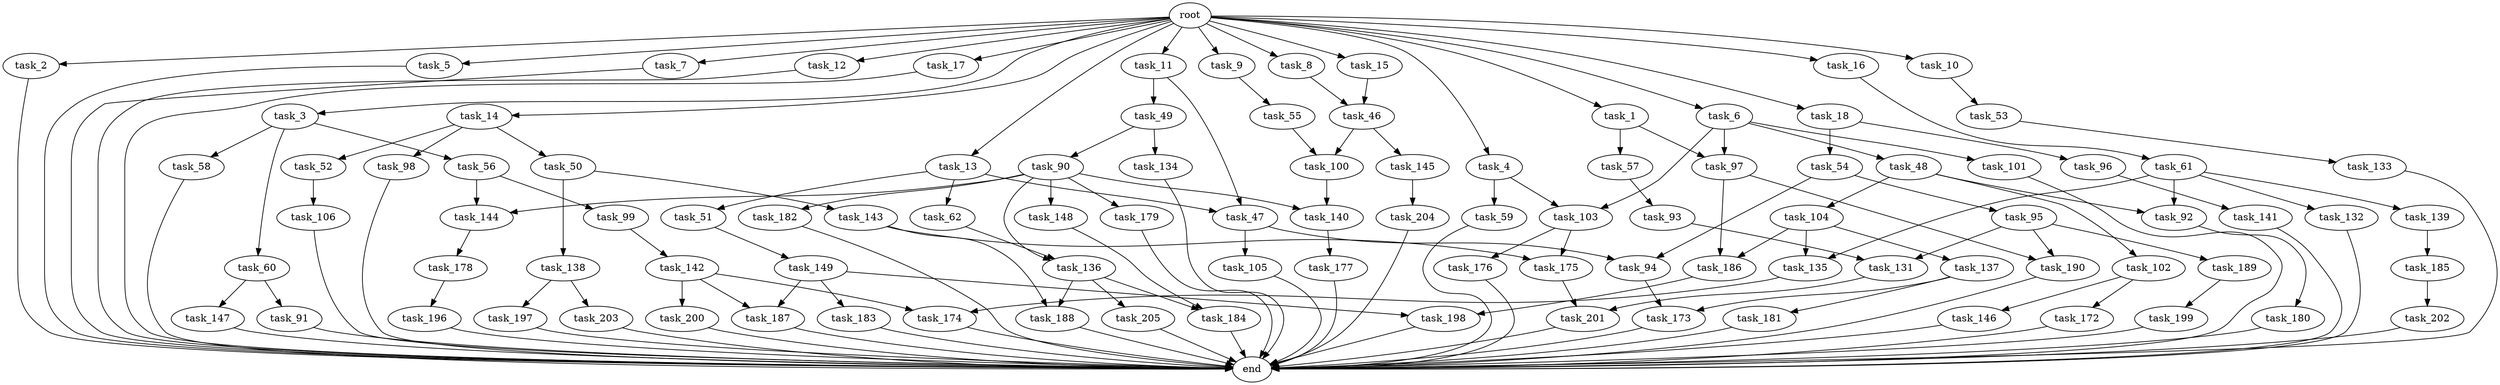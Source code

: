 digraph G {
  root [size="0.000000"];
  task_1 [size="102.400000"];
  task_2 [size="102.400000"];
  task_3 [size="102.400000"];
  task_4 [size="102.400000"];
  task_5 [size="102.400000"];
  task_6 [size="102.400000"];
  task_7 [size="102.400000"];
  task_8 [size="102.400000"];
  task_9 [size="102.400000"];
  task_10 [size="102.400000"];
  task_11 [size="102.400000"];
  task_12 [size="102.400000"];
  task_13 [size="102.400000"];
  task_14 [size="102.400000"];
  task_15 [size="102.400000"];
  task_16 [size="102.400000"];
  task_17 [size="102.400000"];
  task_18 [size="102.400000"];
  task_46 [size="68719476736.000000"];
  task_47 [size="11166914969.600000"];
  task_48 [size="42090679500.800003"];
  task_49 [size="7730941132.800000"];
  task_50 [size="85899345920.000000"];
  task_51 [size="3435973836.800000"];
  task_52 [size="85899345920.000000"];
  task_53 [size="13743895347.200001"];
  task_54 [size="42090679500.800003"];
  task_55 [size="42090679500.800003"];
  task_56 [size="42090679500.800003"];
  task_57 [size="42090679500.800003"];
  task_58 [size="42090679500.800003"];
  task_59 [size="21474836480.000000"];
  task_60 [size="42090679500.800003"];
  task_61 [size="7730941132.800000"];
  task_62 [size="3435973836.800000"];
  task_90 [size="54975581388.800003"];
  task_91 [size="42090679500.800003"];
  task_92 [size="100502234726.400009"];
  task_93 [size="42090679500.800003"];
  task_94 [size="6871947673.600000"];
  task_95 [size="3435973836.800000"];
  task_96 [size="42090679500.800003"];
  task_97 [size="84181359001.600006"];
  task_98 [size="85899345920.000000"];
  task_99 [size="13743895347.200001"];
  task_100 [size="24910810316.800003"];
  task_101 [size="42090679500.800003"];
  task_102 [size="30923764531.200001"];
  task_103 [size="63565515980.800003"];
  task_104 [size="30923764531.200001"];
  task_105 [size="3435973836.800000"];
  task_106 [size="69578470195.199997"];
  task_131 [size="77309411328.000000"];
  task_132 [size="69578470195.199997"];
  task_133 [size="69578470195.199997"];
  task_134 [size="54975581388.800003"];
  task_135 [size="77309411328.000000"];
  task_136 [size="109951162777.600006"];
  task_137 [size="7730941132.800000"];
  task_138 [size="85899345920.000000"];
  task_139 [size="69578470195.199997"];
  task_140 [size="62706522521.600006"];
  task_141 [size="85899345920.000000"];
  task_142 [size="7730941132.800000"];
  task_143 [size="85899345920.000000"];
  task_144 [size="68719476736.000000"];
  task_145 [size="21474836480.000000"];
  task_146 [size="85899345920.000000"];
  task_147 [size="42090679500.800003"];
  task_148 [size="54975581388.800003"];
  task_149 [size="42090679500.800003"];
  task_172 [size="85899345920.000000"];
  task_173 [size="49821620633.600006"];
  task_174 [size="111669149696.000000"];
  task_175 [size="63565515980.800003"];
  task_176 [size="21474836480.000000"];
  task_177 [size="13743895347.200001"];
  task_178 [size="3435973836.800000"];
  task_179 [size="54975581388.800003"];
  task_180 [size="42090679500.800003"];
  task_181 [size="7730941132.800000"];
  task_182 [size="54975581388.800003"];
  task_183 [size="13743895347.200001"];
  task_184 [size="17179869184.000000"];
  task_185 [size="7730941132.800000"];
  task_186 [size="62706522521.600006"];
  task_187 [size="55834574848.000000"];
  task_188 [size="55834574848.000000"];
  task_189 [size="69578470195.199997"];
  task_190 [size="124554051584.000000"];
  task_196 [size="69578470195.199997"];
  task_197 [size="7730941132.800000"];
  task_198 [size="35218731827.200005"];
  task_199 [size="30923764531.200001"];
  task_200 [size="42090679500.800003"];
  task_201 [size="139156940390.399994"];
  task_202 [size="69578470195.199997"];
  task_203 [size="7730941132.800000"];
  task_204 [size="85899345920.000000"];
  task_205 [size="13743895347.200001"];
  end [size="0.000000"];

  root -> task_1 [size="1.000000"];
  root -> task_2 [size="1.000000"];
  root -> task_3 [size="1.000000"];
  root -> task_4 [size="1.000000"];
  root -> task_5 [size="1.000000"];
  root -> task_6 [size="1.000000"];
  root -> task_7 [size="1.000000"];
  root -> task_8 [size="1.000000"];
  root -> task_9 [size="1.000000"];
  root -> task_10 [size="1.000000"];
  root -> task_11 [size="1.000000"];
  root -> task_12 [size="1.000000"];
  root -> task_13 [size="1.000000"];
  root -> task_14 [size="1.000000"];
  root -> task_15 [size="1.000000"];
  root -> task_16 [size="1.000000"];
  root -> task_17 [size="1.000000"];
  root -> task_18 [size="1.000000"];
  task_1 -> task_57 [size="411041792.000000"];
  task_1 -> task_97 [size="411041792.000000"];
  task_2 -> end [size="1.000000"];
  task_3 -> task_56 [size="411041792.000000"];
  task_3 -> task_58 [size="411041792.000000"];
  task_3 -> task_60 [size="411041792.000000"];
  task_4 -> task_59 [size="209715200.000000"];
  task_4 -> task_103 [size="209715200.000000"];
  task_5 -> end [size="1.000000"];
  task_6 -> task_48 [size="411041792.000000"];
  task_6 -> task_97 [size="411041792.000000"];
  task_6 -> task_101 [size="411041792.000000"];
  task_6 -> task_103 [size="411041792.000000"];
  task_7 -> end [size="1.000000"];
  task_8 -> task_46 [size="536870912.000000"];
  task_9 -> task_55 [size="411041792.000000"];
  task_10 -> task_53 [size="134217728.000000"];
  task_11 -> task_47 [size="75497472.000000"];
  task_11 -> task_49 [size="75497472.000000"];
  task_12 -> end [size="1.000000"];
  task_13 -> task_47 [size="33554432.000000"];
  task_13 -> task_51 [size="33554432.000000"];
  task_13 -> task_62 [size="33554432.000000"];
  task_14 -> task_50 [size="838860800.000000"];
  task_14 -> task_52 [size="838860800.000000"];
  task_14 -> task_98 [size="838860800.000000"];
  task_15 -> task_46 [size="134217728.000000"];
  task_16 -> task_61 [size="75497472.000000"];
  task_17 -> end [size="1.000000"];
  task_18 -> task_54 [size="411041792.000000"];
  task_18 -> task_96 [size="411041792.000000"];
  task_46 -> task_100 [size="209715200.000000"];
  task_46 -> task_145 [size="209715200.000000"];
  task_47 -> task_94 [size="33554432.000000"];
  task_47 -> task_105 [size="33554432.000000"];
  task_48 -> task_92 [size="301989888.000000"];
  task_48 -> task_102 [size="301989888.000000"];
  task_48 -> task_104 [size="301989888.000000"];
  task_49 -> task_90 [size="536870912.000000"];
  task_49 -> task_134 [size="536870912.000000"];
  task_50 -> task_138 [size="838860800.000000"];
  task_50 -> task_143 [size="838860800.000000"];
  task_51 -> task_149 [size="411041792.000000"];
  task_52 -> task_106 [size="679477248.000000"];
  task_53 -> task_133 [size="679477248.000000"];
  task_54 -> task_94 [size="33554432.000000"];
  task_54 -> task_95 [size="33554432.000000"];
  task_55 -> task_100 [size="33554432.000000"];
  task_56 -> task_99 [size="134217728.000000"];
  task_56 -> task_144 [size="134217728.000000"];
  task_57 -> task_93 [size="411041792.000000"];
  task_58 -> end [size="1.000000"];
  task_59 -> end [size="1.000000"];
  task_60 -> task_91 [size="411041792.000000"];
  task_60 -> task_147 [size="411041792.000000"];
  task_61 -> task_92 [size="679477248.000000"];
  task_61 -> task_132 [size="679477248.000000"];
  task_61 -> task_135 [size="679477248.000000"];
  task_61 -> task_139 [size="679477248.000000"];
  task_62 -> task_136 [size="536870912.000000"];
  task_90 -> task_136 [size="536870912.000000"];
  task_90 -> task_140 [size="536870912.000000"];
  task_90 -> task_144 [size="536870912.000000"];
  task_90 -> task_148 [size="536870912.000000"];
  task_90 -> task_179 [size="536870912.000000"];
  task_90 -> task_182 [size="536870912.000000"];
  task_91 -> end [size="1.000000"];
  task_92 -> task_180 [size="411041792.000000"];
  task_93 -> task_131 [size="75497472.000000"];
  task_94 -> task_173 [size="411041792.000000"];
  task_95 -> task_131 [size="679477248.000000"];
  task_95 -> task_189 [size="679477248.000000"];
  task_95 -> task_190 [size="679477248.000000"];
  task_96 -> task_141 [size="838860800.000000"];
  task_97 -> task_186 [size="536870912.000000"];
  task_97 -> task_190 [size="536870912.000000"];
  task_98 -> end [size="1.000000"];
  task_99 -> task_142 [size="75497472.000000"];
  task_100 -> task_140 [size="75497472.000000"];
  task_101 -> end [size="1.000000"];
  task_102 -> task_146 [size="838860800.000000"];
  task_102 -> task_172 [size="838860800.000000"];
  task_103 -> task_175 [size="209715200.000000"];
  task_103 -> task_176 [size="209715200.000000"];
  task_104 -> task_135 [size="75497472.000000"];
  task_104 -> task_137 [size="75497472.000000"];
  task_104 -> task_186 [size="75497472.000000"];
  task_105 -> end [size="1.000000"];
  task_106 -> end [size="1.000000"];
  task_131 -> task_201 [size="679477248.000000"];
  task_132 -> end [size="1.000000"];
  task_133 -> end [size="1.000000"];
  task_134 -> end [size="1.000000"];
  task_135 -> task_174 [size="679477248.000000"];
  task_136 -> task_184 [size="134217728.000000"];
  task_136 -> task_188 [size="134217728.000000"];
  task_136 -> task_205 [size="134217728.000000"];
  task_137 -> task_173 [size="75497472.000000"];
  task_137 -> task_181 [size="75497472.000000"];
  task_138 -> task_197 [size="75497472.000000"];
  task_138 -> task_203 [size="75497472.000000"];
  task_139 -> task_185 [size="75497472.000000"];
  task_140 -> task_177 [size="134217728.000000"];
  task_141 -> end [size="1.000000"];
  task_142 -> task_174 [size="411041792.000000"];
  task_142 -> task_187 [size="411041792.000000"];
  task_142 -> task_200 [size="411041792.000000"];
  task_143 -> task_175 [size="411041792.000000"];
  task_143 -> task_188 [size="411041792.000000"];
  task_144 -> task_178 [size="33554432.000000"];
  task_145 -> task_204 [size="838860800.000000"];
  task_146 -> end [size="1.000000"];
  task_147 -> end [size="1.000000"];
  task_148 -> task_184 [size="33554432.000000"];
  task_149 -> task_183 [size="134217728.000000"];
  task_149 -> task_187 [size="134217728.000000"];
  task_149 -> task_198 [size="134217728.000000"];
  task_172 -> end [size="1.000000"];
  task_173 -> end [size="1.000000"];
  task_174 -> end [size="1.000000"];
  task_175 -> task_201 [size="679477248.000000"];
  task_176 -> end [size="1.000000"];
  task_177 -> end [size="1.000000"];
  task_178 -> task_196 [size="679477248.000000"];
  task_179 -> end [size="1.000000"];
  task_180 -> end [size="1.000000"];
  task_181 -> end [size="1.000000"];
  task_182 -> end [size="1.000000"];
  task_183 -> end [size="1.000000"];
  task_184 -> end [size="1.000000"];
  task_185 -> task_202 [size="679477248.000000"];
  task_186 -> task_198 [size="209715200.000000"];
  task_187 -> end [size="1.000000"];
  task_188 -> end [size="1.000000"];
  task_189 -> task_199 [size="301989888.000000"];
  task_190 -> end [size="1.000000"];
  task_196 -> end [size="1.000000"];
  task_197 -> end [size="1.000000"];
  task_198 -> end [size="1.000000"];
  task_199 -> end [size="1.000000"];
  task_200 -> end [size="1.000000"];
  task_201 -> end [size="1.000000"];
  task_202 -> end [size="1.000000"];
  task_203 -> end [size="1.000000"];
  task_204 -> end [size="1.000000"];
  task_205 -> end [size="1.000000"];
}
